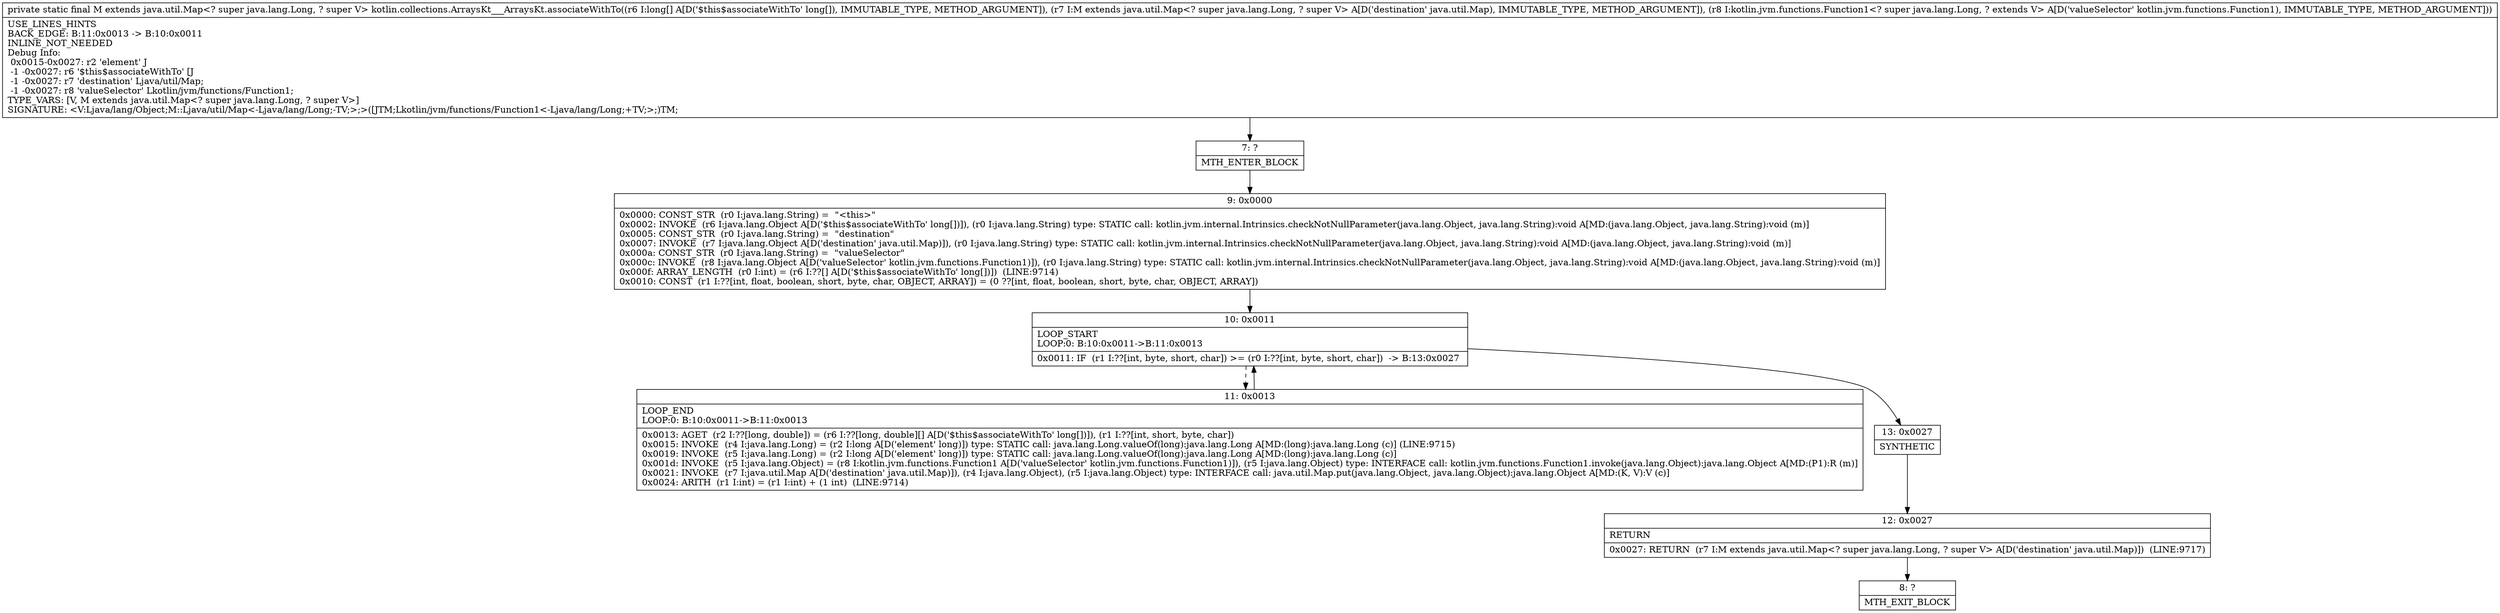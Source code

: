 digraph "CFG forkotlin.collections.ArraysKt___ArraysKt.associateWithTo([JLjava\/util\/Map;Lkotlin\/jvm\/functions\/Function1;)Ljava\/util\/Map;" {
Node_7 [shape=record,label="{7\:\ ?|MTH_ENTER_BLOCK\l}"];
Node_9 [shape=record,label="{9\:\ 0x0000|0x0000: CONST_STR  (r0 I:java.lang.String) =  \"\<this\>\" \l0x0002: INVOKE  (r6 I:java.lang.Object A[D('$this$associateWithTo' long[])]), (r0 I:java.lang.String) type: STATIC call: kotlin.jvm.internal.Intrinsics.checkNotNullParameter(java.lang.Object, java.lang.String):void A[MD:(java.lang.Object, java.lang.String):void (m)]\l0x0005: CONST_STR  (r0 I:java.lang.String) =  \"destination\" \l0x0007: INVOKE  (r7 I:java.lang.Object A[D('destination' java.util.Map)]), (r0 I:java.lang.String) type: STATIC call: kotlin.jvm.internal.Intrinsics.checkNotNullParameter(java.lang.Object, java.lang.String):void A[MD:(java.lang.Object, java.lang.String):void (m)]\l0x000a: CONST_STR  (r0 I:java.lang.String) =  \"valueSelector\" \l0x000c: INVOKE  (r8 I:java.lang.Object A[D('valueSelector' kotlin.jvm.functions.Function1)]), (r0 I:java.lang.String) type: STATIC call: kotlin.jvm.internal.Intrinsics.checkNotNullParameter(java.lang.Object, java.lang.String):void A[MD:(java.lang.Object, java.lang.String):void (m)]\l0x000f: ARRAY_LENGTH  (r0 I:int) = (r6 I:??[] A[D('$this$associateWithTo' long[])])  (LINE:9714)\l0x0010: CONST  (r1 I:??[int, float, boolean, short, byte, char, OBJECT, ARRAY]) = (0 ??[int, float, boolean, short, byte, char, OBJECT, ARRAY]) \l}"];
Node_10 [shape=record,label="{10\:\ 0x0011|LOOP_START\lLOOP:0: B:10:0x0011\-\>B:11:0x0013\l|0x0011: IF  (r1 I:??[int, byte, short, char]) \>= (r0 I:??[int, byte, short, char])  \-\> B:13:0x0027 \l}"];
Node_11 [shape=record,label="{11\:\ 0x0013|LOOP_END\lLOOP:0: B:10:0x0011\-\>B:11:0x0013\l|0x0013: AGET  (r2 I:??[long, double]) = (r6 I:??[long, double][] A[D('$this$associateWithTo' long[])]), (r1 I:??[int, short, byte, char]) \l0x0015: INVOKE  (r4 I:java.lang.Long) = (r2 I:long A[D('element' long)]) type: STATIC call: java.lang.Long.valueOf(long):java.lang.Long A[MD:(long):java.lang.Long (c)] (LINE:9715)\l0x0019: INVOKE  (r5 I:java.lang.Long) = (r2 I:long A[D('element' long)]) type: STATIC call: java.lang.Long.valueOf(long):java.lang.Long A[MD:(long):java.lang.Long (c)]\l0x001d: INVOKE  (r5 I:java.lang.Object) = (r8 I:kotlin.jvm.functions.Function1 A[D('valueSelector' kotlin.jvm.functions.Function1)]), (r5 I:java.lang.Object) type: INTERFACE call: kotlin.jvm.functions.Function1.invoke(java.lang.Object):java.lang.Object A[MD:(P1):R (m)]\l0x0021: INVOKE  (r7 I:java.util.Map A[D('destination' java.util.Map)]), (r4 I:java.lang.Object), (r5 I:java.lang.Object) type: INTERFACE call: java.util.Map.put(java.lang.Object, java.lang.Object):java.lang.Object A[MD:(K, V):V (c)]\l0x0024: ARITH  (r1 I:int) = (r1 I:int) + (1 int)  (LINE:9714)\l}"];
Node_13 [shape=record,label="{13\:\ 0x0027|SYNTHETIC\l}"];
Node_12 [shape=record,label="{12\:\ 0x0027|RETURN\l|0x0027: RETURN  (r7 I:M extends java.util.Map\<? super java.lang.Long, ? super V\> A[D('destination' java.util.Map)])  (LINE:9717)\l}"];
Node_8 [shape=record,label="{8\:\ ?|MTH_EXIT_BLOCK\l}"];
MethodNode[shape=record,label="{private static final M extends java.util.Map\<? super java.lang.Long, ? super V\> kotlin.collections.ArraysKt___ArraysKt.associateWithTo((r6 I:long[] A[D('$this$associateWithTo' long[]), IMMUTABLE_TYPE, METHOD_ARGUMENT]), (r7 I:M extends java.util.Map\<? super java.lang.Long, ? super V\> A[D('destination' java.util.Map), IMMUTABLE_TYPE, METHOD_ARGUMENT]), (r8 I:kotlin.jvm.functions.Function1\<? super java.lang.Long, ? extends V\> A[D('valueSelector' kotlin.jvm.functions.Function1), IMMUTABLE_TYPE, METHOD_ARGUMENT]))  | USE_LINES_HINTS\lBACK_EDGE: B:11:0x0013 \-\> B:10:0x0011\lINLINE_NOT_NEEDED\lDebug Info:\l  0x0015\-0x0027: r2 'element' J\l  \-1 \-0x0027: r6 '$this$associateWithTo' [J\l  \-1 \-0x0027: r7 'destination' Ljava\/util\/Map;\l  \-1 \-0x0027: r8 'valueSelector' Lkotlin\/jvm\/functions\/Function1;\lTYPE_VARS: [V, M extends java.util.Map\<? super java.lang.Long, ? super V\>]\lSIGNATURE: \<V:Ljava\/lang\/Object;M::Ljava\/util\/Map\<\-Ljava\/lang\/Long;\-TV;\>;\>([JTM;Lkotlin\/jvm\/functions\/Function1\<\-Ljava\/lang\/Long;+TV;\>;)TM;\l}"];
MethodNode -> Node_7;Node_7 -> Node_9;
Node_9 -> Node_10;
Node_10 -> Node_11[style=dashed];
Node_10 -> Node_13;
Node_11 -> Node_10;
Node_13 -> Node_12;
Node_12 -> Node_8;
}

